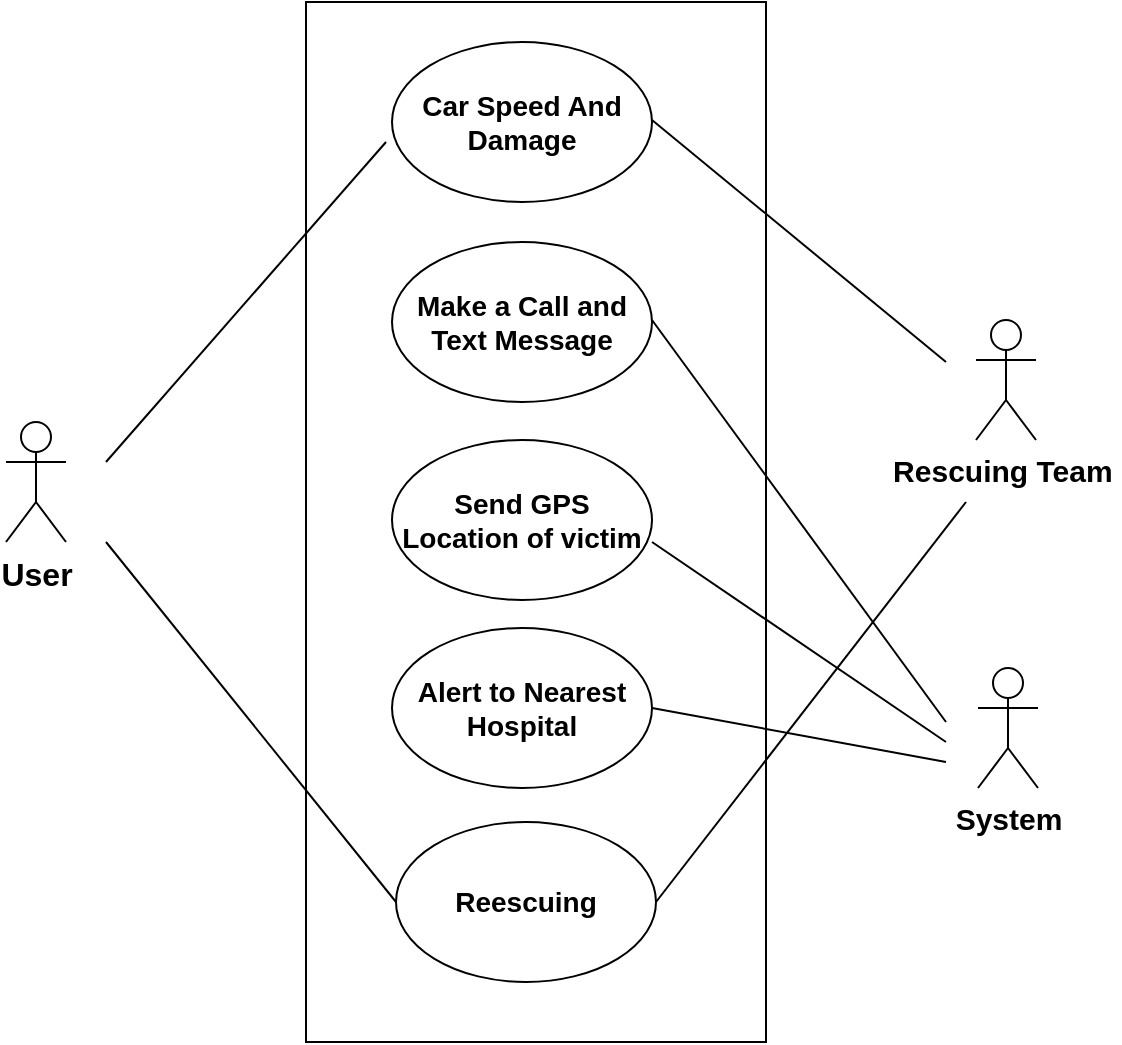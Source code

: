<mxfile version="24.2.7" type="google">
  <diagram name="Page-1" id="CiUXe-A1IxkD_p0CpzkX">
    <mxGraphModel grid="1" page="1" gridSize="10" guides="1" tooltips="1" connect="1" arrows="0" fold="1" pageScale="1" pageWidth="827" pageHeight="1169" math="0" shadow="0">
      <root>
        <mxCell id="0" />
        <mxCell id="1" parent="0" />
        <mxCell id="YPzo71LSkBcqXNhe5thy-1" value="&lt;b&gt;&lt;font style=&quot;font-size: 16px;&quot;&gt;User&lt;/font&gt;&lt;/b&gt;" style="shape=umlActor;verticalLabelPosition=bottom;verticalAlign=top;html=1;outlineConnect=0;" vertex="1" parent="1">
          <mxGeometry x="180" y="370" width="30" height="60" as="geometry" />
        </mxCell>
        <mxCell id="YPzo71LSkBcqXNhe5thy-2" value="&lt;b&gt;&lt;font style=&quot;font-size: 15px;&quot;&gt;Rescuing Team&amp;nbsp;&lt;/font&gt;&lt;/b&gt;" style="shape=umlActor;verticalLabelPosition=bottom;verticalAlign=top;html=1;outlineConnect=0;" vertex="1" parent="1">
          <mxGeometry x="665" y="319" width="30" height="60" as="geometry" />
        </mxCell>
        <mxCell id="YPzo71LSkBcqXNhe5thy-3" value="" style="rounded=0;whiteSpace=wrap;html=1;" vertex="1" parent="1">
          <mxGeometry x="330" y="160" width="230" height="520" as="geometry" />
        </mxCell>
        <mxCell id="YPzo71LSkBcqXNhe5thy-8" value="&lt;span style=&quot;font-size: 14px;&quot;&gt;&lt;b&gt;Car Speed And Damage&lt;/b&gt;&lt;/span&gt;" style="ellipse;whiteSpace=wrap;html=1;" vertex="1" parent="1">
          <mxGeometry x="373" y="180" width="130" height="80" as="geometry" />
        </mxCell>
        <mxCell id="YPzo71LSkBcqXNhe5thy-9" value="&lt;b style=&quot;border-color: var(--border-color);&quot;&gt;&lt;font style=&quot;border-color: var(--border-color); font-size: 14px;&quot;&gt;Make a Call and Text Message&lt;/font&gt;&lt;/b&gt;" style="ellipse;whiteSpace=wrap;html=1;" vertex="1" parent="1">
          <mxGeometry x="373" y="280" width="130" height="80" as="geometry" />
        </mxCell>
        <mxCell id="YPzo71LSkBcqXNhe5thy-10" value="&lt;b style=&quot;border-color: var(--border-color);&quot;&gt;&lt;font style=&quot;border-color: var(--border-color); font-size: 14px;&quot;&gt;Send GPS Location of victim&lt;/font&gt;&lt;/b&gt;" style="ellipse;whiteSpace=wrap;html=1;" vertex="1" parent="1">
          <mxGeometry x="373" y="379" width="130" height="80" as="geometry" />
        </mxCell>
        <mxCell id="YPzo71LSkBcqXNhe5thy-11" value="&lt;b style=&quot;border-color: var(--border-color);&quot;&gt;&lt;font style=&quot;border-color: var(--border-color); font-size: 14px;&quot;&gt;Alert to Nearest Hospital&lt;/font&gt;&lt;/b&gt;" style="ellipse;whiteSpace=wrap;html=1;" vertex="1" parent="1">
          <mxGeometry x="373" y="473" width="130" height="80" as="geometry" />
        </mxCell>
        <mxCell id="YPzo71LSkBcqXNhe5thy-13" value="&lt;b&gt;&lt;font style=&quot;font-size: 14px;&quot;&gt;Reescuing&lt;/font&gt;&lt;/b&gt;" style="ellipse;whiteSpace=wrap;html=1;" vertex="1" parent="1">
          <mxGeometry x="375" y="570" width="130" height="80" as="geometry" />
        </mxCell>
        <mxCell id="YPzo71LSkBcqXNhe5thy-15" value="&lt;span&gt;&lt;font style=&quot;font-size: 15px;&quot;&gt;System&lt;/font&gt;&lt;/span&gt;" style="shape=umlActor;verticalLabelPosition=bottom;verticalAlign=top;html=1;outlineConnect=0;fontStyle=1" vertex="1" parent="1">
          <mxGeometry x="666" y="493" width="30" height="60" as="geometry" />
        </mxCell>
        <mxCell id="YPzo71LSkBcqXNhe5thy-17" value="" style="endArrow=none;html=1;rounded=0;entryX=-0.023;entryY=0.625;entryDx=0;entryDy=0;entryPerimeter=0;" edge="1" parent="1" target="YPzo71LSkBcqXNhe5thy-8">
          <mxGeometry width="50" height="50" relative="1" as="geometry">
            <mxPoint x="230" y="390" as="sourcePoint" />
            <mxPoint x="280" y="340" as="targetPoint" />
          </mxGeometry>
        </mxCell>
        <mxCell id="YPzo71LSkBcqXNhe5thy-18" value="" style="endArrow=none;html=1;rounded=0;entryX=-0.023;entryY=0.625;entryDx=0;entryDy=0;entryPerimeter=0;exitX=0;exitY=0.5;exitDx=0;exitDy=0;" edge="1" parent="1" source="YPzo71LSkBcqXNhe5thy-13">
          <mxGeometry width="50" height="50" relative="1" as="geometry">
            <mxPoint x="90" y="590" as="sourcePoint" />
            <mxPoint x="230" y="430" as="targetPoint" />
          </mxGeometry>
        </mxCell>
        <mxCell id="YPzo71LSkBcqXNhe5thy-19" value="" style="endArrow=none;html=1;rounded=0;entryX=-0.023;entryY=0.625;entryDx=0;entryDy=0;entryPerimeter=0;" edge="1" parent="1">
          <mxGeometry width="50" height="50" relative="1" as="geometry">
            <mxPoint x="650" y="340" as="sourcePoint" />
            <mxPoint x="503" y="219" as="targetPoint" />
          </mxGeometry>
        </mxCell>
        <mxCell id="YPzo71LSkBcqXNhe5thy-20" value="" style="endArrow=none;html=1;rounded=0;entryX=1;entryY=0.5;entryDx=0;entryDy=0;" edge="1" parent="1" target="YPzo71LSkBcqXNhe5thy-13">
          <mxGeometry width="50" height="50" relative="1" as="geometry">
            <mxPoint x="660" y="410" as="sourcePoint" />
            <mxPoint x="490" y="260" as="targetPoint" />
          </mxGeometry>
        </mxCell>
        <mxCell id="YPzo71LSkBcqXNhe5thy-22" value="" style="endArrow=none;html=1;rounded=0;entryX=1;entryY=0.5;entryDx=0;entryDy=0;" edge="1" parent="1" target="YPzo71LSkBcqXNhe5thy-11">
          <mxGeometry width="50" height="50" relative="1" as="geometry">
            <mxPoint x="650" y="540" as="sourcePoint" />
            <mxPoint x="513" y="683" as="targetPoint" />
          </mxGeometry>
        </mxCell>
        <mxCell id="YPzo71LSkBcqXNhe5thy-23" value="" style="endArrow=none;html=1;rounded=0;entryX=1;entryY=0.5;entryDx=0;entryDy=0;" edge="1" parent="1">
          <mxGeometry width="50" height="50" relative="1" as="geometry">
            <mxPoint x="650" y="530" as="sourcePoint" />
            <mxPoint x="503" y="430" as="targetPoint" />
            <Array as="points" />
          </mxGeometry>
        </mxCell>
        <mxCell id="YPzo71LSkBcqXNhe5thy-24" value="" style="endArrow=none;html=1;rounded=0;entryX=-0.023;entryY=0.625;entryDx=0;entryDy=0;entryPerimeter=0;" edge="1" parent="1">
          <mxGeometry width="50" height="50" relative="1" as="geometry">
            <mxPoint x="650" y="520" as="sourcePoint" />
            <mxPoint x="503" y="319" as="targetPoint" />
          </mxGeometry>
        </mxCell>
      </root>
    </mxGraphModel>
  </diagram>
</mxfile>
